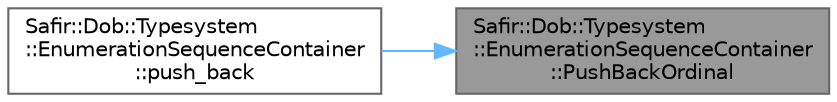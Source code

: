 digraph "Safir::Dob::Typesystem::EnumerationSequenceContainer::PushBackOrdinal"
{
 // LATEX_PDF_SIZE
  bgcolor="transparent";
  edge [fontname=Helvetica,fontsize=10,labelfontname=Helvetica,labelfontsize=10];
  node [fontname=Helvetica,fontsize=10,shape=box,height=0.2,width=0.4];
  rankdir="RL";
  Node1 [label="Safir::Dob::Typesystem\l::EnumerationSequenceContainer\l::PushBackOrdinal",height=0.2,width=0.4,color="gray40", fillcolor="grey60", style="filled", fontcolor="black",tooltip="Insert a new ordinal value last in the sequence."];
  Node1 -> Node2 [dir="back",color="steelblue1",style="solid"];
  Node2 [label="Safir::Dob::Typesystem\l::EnumerationSequenceContainer\l::push_back",height=0.2,width=0.4,color="grey40", fillcolor="white", style="filled",URL="$a01543.html#a7bb05b1fb4d7fbaa81607584bbe2b574",tooltip="Insert a new value last in the sequence."];
}
